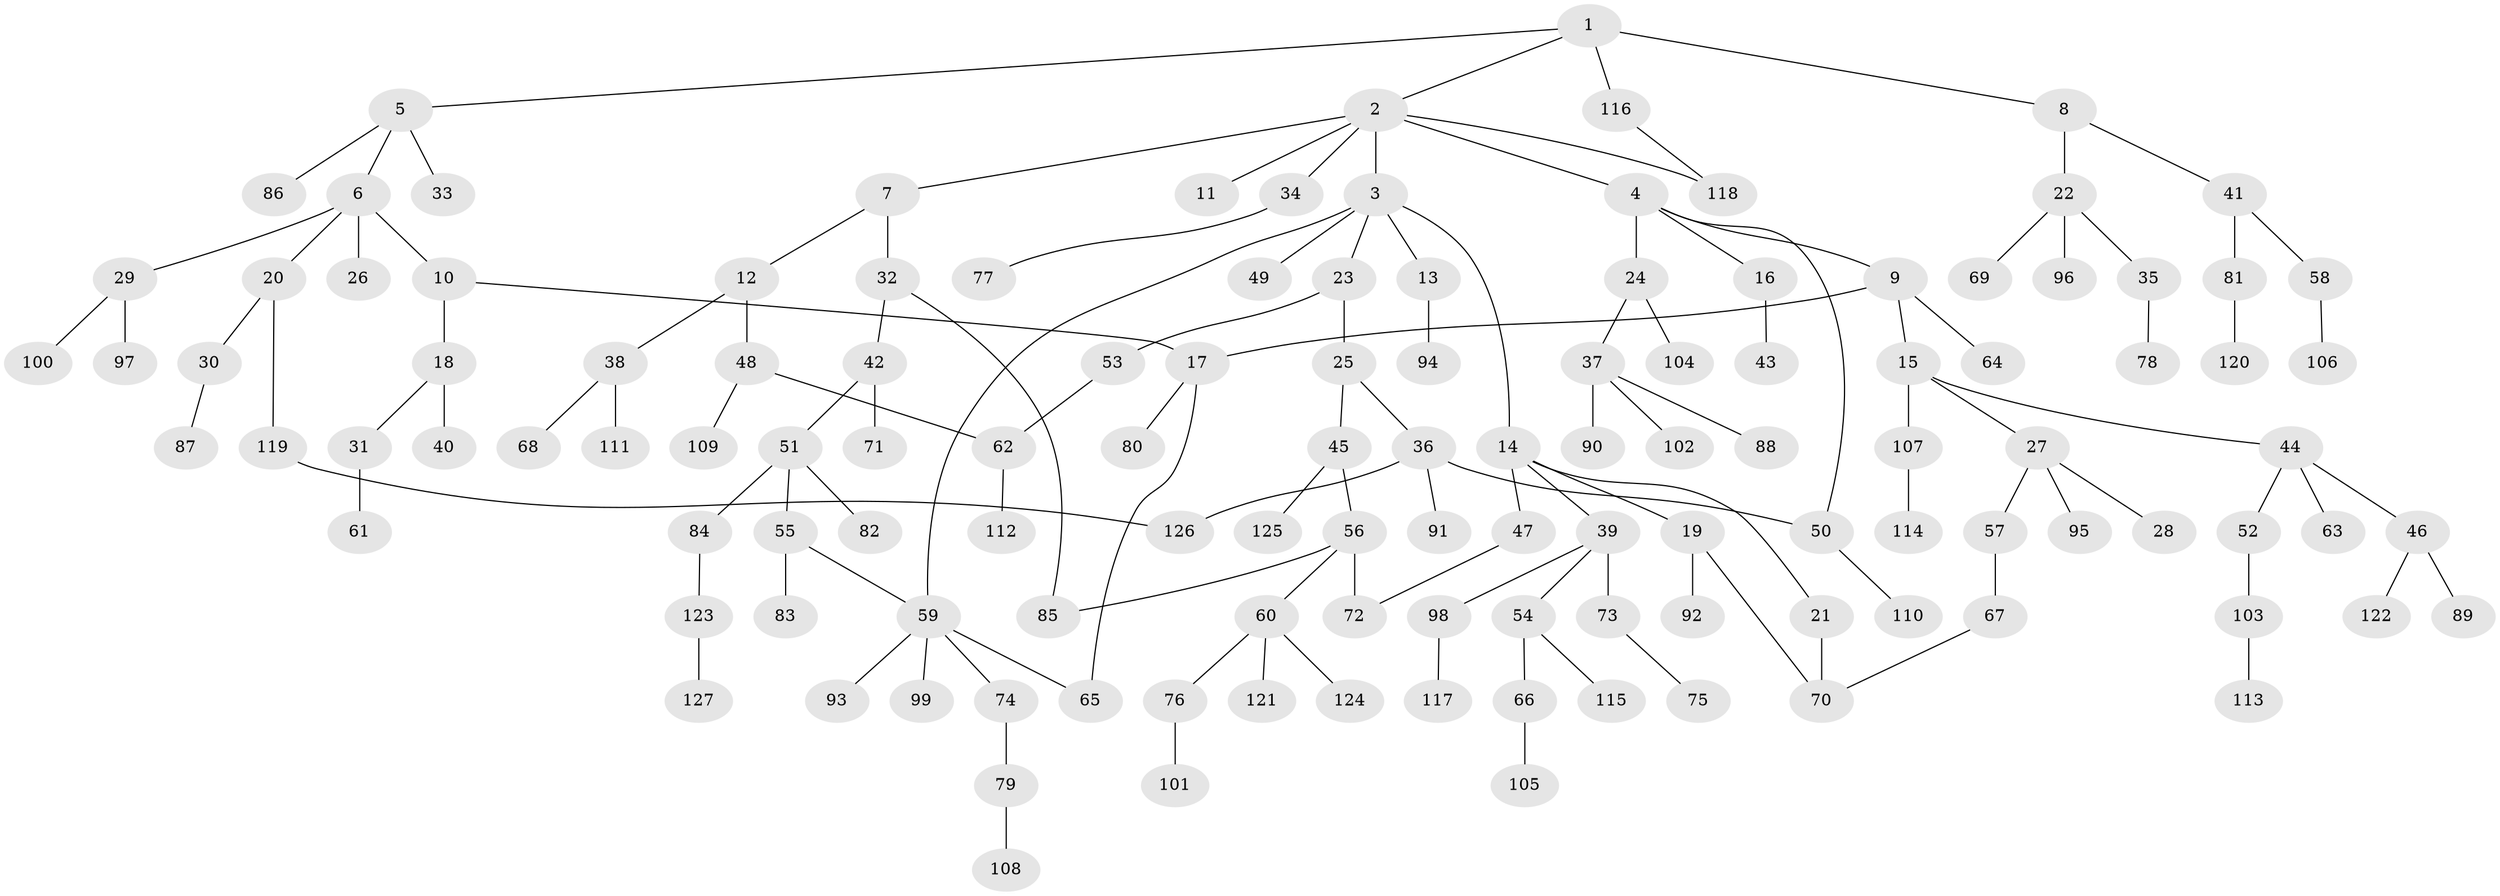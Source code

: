 // coarse degree distribution, {5: 0.03409090909090909, 7: 0.011363636363636364, 6: 0.045454545454545456, 3: 0.19318181818181818, 1: 0.48863636363636365, 4: 0.09090909090909091, 2: 0.13636363636363635}
// Generated by graph-tools (version 1.1) at 2025/51/02/27/25 19:51:41]
// undirected, 127 vertices, 137 edges
graph export_dot {
graph [start="1"]
  node [color=gray90,style=filled];
  1;
  2;
  3;
  4;
  5;
  6;
  7;
  8;
  9;
  10;
  11;
  12;
  13;
  14;
  15;
  16;
  17;
  18;
  19;
  20;
  21;
  22;
  23;
  24;
  25;
  26;
  27;
  28;
  29;
  30;
  31;
  32;
  33;
  34;
  35;
  36;
  37;
  38;
  39;
  40;
  41;
  42;
  43;
  44;
  45;
  46;
  47;
  48;
  49;
  50;
  51;
  52;
  53;
  54;
  55;
  56;
  57;
  58;
  59;
  60;
  61;
  62;
  63;
  64;
  65;
  66;
  67;
  68;
  69;
  70;
  71;
  72;
  73;
  74;
  75;
  76;
  77;
  78;
  79;
  80;
  81;
  82;
  83;
  84;
  85;
  86;
  87;
  88;
  89;
  90;
  91;
  92;
  93;
  94;
  95;
  96;
  97;
  98;
  99;
  100;
  101;
  102;
  103;
  104;
  105;
  106;
  107;
  108;
  109;
  110;
  111;
  112;
  113;
  114;
  115;
  116;
  117;
  118;
  119;
  120;
  121;
  122;
  123;
  124;
  125;
  126;
  127;
  1 -- 2;
  1 -- 5;
  1 -- 8;
  1 -- 116;
  2 -- 3;
  2 -- 4;
  2 -- 7;
  2 -- 11;
  2 -- 34;
  2 -- 118;
  3 -- 13;
  3 -- 14;
  3 -- 23;
  3 -- 49;
  3 -- 59;
  4 -- 9;
  4 -- 16;
  4 -- 24;
  4 -- 50;
  5 -- 6;
  5 -- 33;
  5 -- 86;
  6 -- 10;
  6 -- 20;
  6 -- 26;
  6 -- 29;
  7 -- 12;
  7 -- 32;
  8 -- 22;
  8 -- 41;
  9 -- 15;
  9 -- 64;
  9 -- 17;
  10 -- 17;
  10 -- 18;
  12 -- 38;
  12 -- 48;
  13 -- 94;
  14 -- 19;
  14 -- 21;
  14 -- 39;
  14 -- 47;
  15 -- 27;
  15 -- 44;
  15 -- 107;
  16 -- 43;
  17 -- 65;
  17 -- 80;
  18 -- 31;
  18 -- 40;
  19 -- 70;
  19 -- 92;
  20 -- 30;
  20 -- 119;
  21 -- 70;
  22 -- 35;
  22 -- 69;
  22 -- 96;
  23 -- 25;
  23 -- 53;
  24 -- 37;
  24 -- 104;
  25 -- 36;
  25 -- 45;
  27 -- 28;
  27 -- 57;
  27 -- 95;
  29 -- 97;
  29 -- 100;
  30 -- 87;
  31 -- 61;
  32 -- 42;
  32 -- 85;
  34 -- 77;
  35 -- 78;
  36 -- 91;
  36 -- 126;
  36 -- 50;
  37 -- 88;
  37 -- 90;
  37 -- 102;
  38 -- 68;
  38 -- 111;
  39 -- 54;
  39 -- 73;
  39 -- 98;
  41 -- 58;
  41 -- 81;
  42 -- 51;
  42 -- 71;
  44 -- 46;
  44 -- 52;
  44 -- 63;
  45 -- 56;
  45 -- 125;
  46 -- 89;
  46 -- 122;
  47 -- 72;
  48 -- 62;
  48 -- 109;
  50 -- 110;
  51 -- 55;
  51 -- 82;
  51 -- 84;
  52 -- 103;
  53 -- 62;
  54 -- 66;
  54 -- 115;
  55 -- 59;
  55 -- 83;
  56 -- 60;
  56 -- 72;
  56 -- 85;
  57 -- 67;
  58 -- 106;
  59 -- 74;
  59 -- 93;
  59 -- 99;
  59 -- 65;
  60 -- 76;
  60 -- 121;
  60 -- 124;
  62 -- 112;
  66 -- 105;
  67 -- 70;
  73 -- 75;
  74 -- 79;
  76 -- 101;
  79 -- 108;
  81 -- 120;
  84 -- 123;
  98 -- 117;
  103 -- 113;
  107 -- 114;
  116 -- 118;
  119 -- 126;
  123 -- 127;
}
